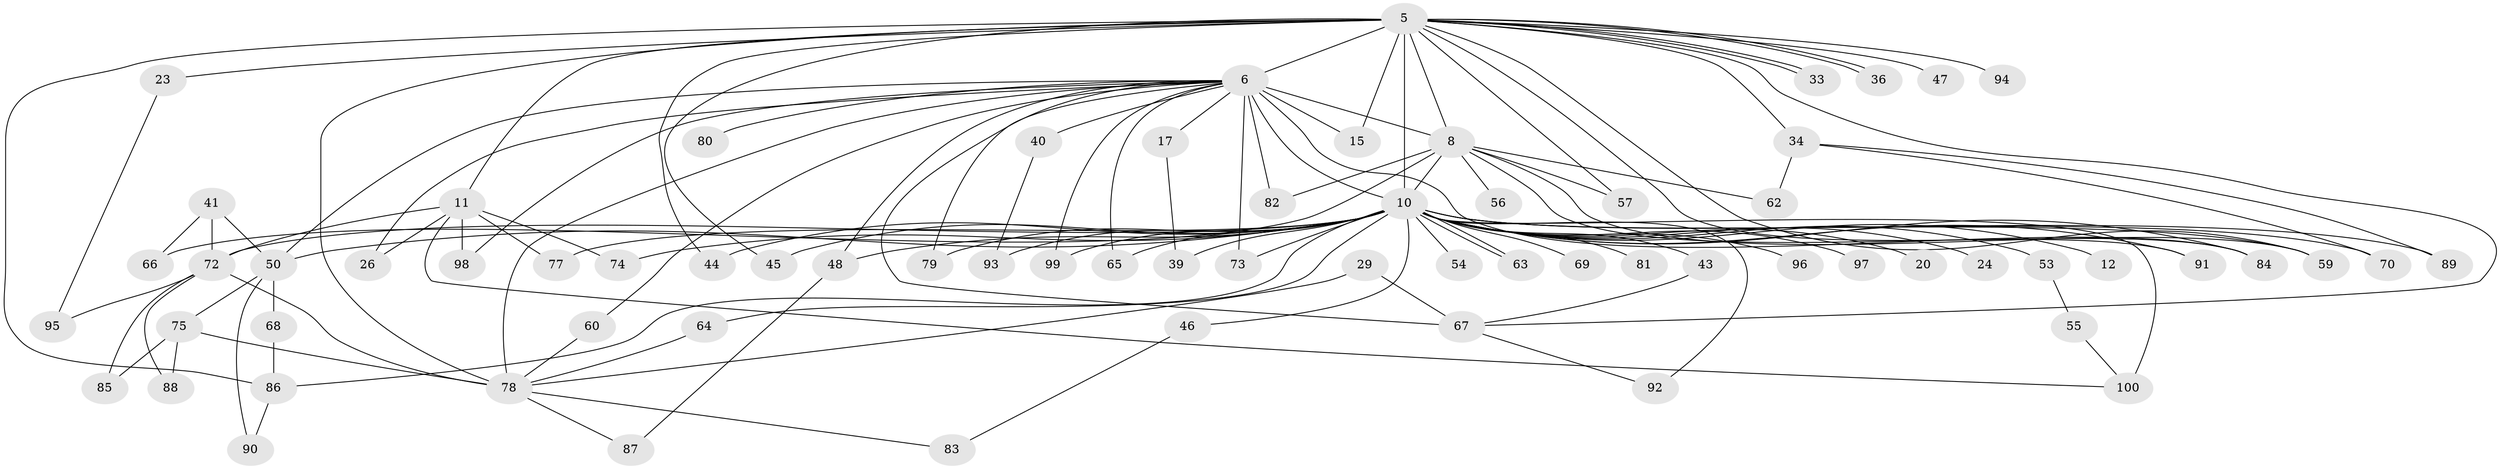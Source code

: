 // original degree distribution, {24: 0.01, 15: 0.01, 20: 0.01, 23: 0.02, 22: 0.01, 21: 0.01, 19: 0.01, 11: 0.01, 27: 0.01, 9: 0.01, 2: 0.59, 7: 0.01, 3: 0.19, 5: 0.04, 6: 0.02, 4: 0.03, 10: 0.01}
// Generated by graph-tools (version 1.1) at 2025/49/03/04/25 21:49:52]
// undirected, 70 vertices, 122 edges
graph export_dot {
graph [start="1"]
  node [color=gray90,style=filled];
  5 [super="+1"];
  6 [super="+3"];
  8 [super="+2"];
  10 [super="+4+9"];
  11;
  12;
  15;
  17;
  20;
  23;
  24;
  26;
  29;
  33;
  34;
  36;
  39;
  40;
  41;
  43;
  44;
  45;
  46;
  47;
  48 [super="+14"];
  50 [super="+35+32"];
  53;
  54;
  55;
  56;
  57 [super="+30"];
  59 [super="+37+42"];
  60;
  62;
  63;
  64;
  65;
  66;
  67 [super="+19"];
  68;
  69;
  70;
  72 [super="+71+38"];
  73;
  74 [super="+52"];
  75;
  77;
  78 [super="+28"];
  79;
  80;
  81 [super="+76"];
  82;
  83;
  84 [super="+58+51"];
  85;
  86 [super="+16"];
  87;
  88;
  89;
  90;
  91;
  92;
  93;
  94;
  95;
  96;
  97;
  98;
  99;
  100 [super="+21"];
  5 -- 6 [weight=4];
  5 -- 8 [weight=4];
  5 -- 10 [weight=8];
  5 -- 11 [weight=2];
  5 -- 33;
  5 -- 33;
  5 -- 36;
  5 -- 36;
  5 -- 44;
  5 -- 45;
  5 -- 47 [weight=2];
  5 -- 57 [weight=2];
  5 -- 78 [weight=3];
  5 -- 15;
  5 -- 23;
  5 -- 94;
  5 -- 34;
  5 -- 67;
  5 -- 84;
  5 -- 86;
  5 -- 59 [weight=2];
  6 -- 8 [weight=4];
  6 -- 10 [weight=8];
  6 -- 15;
  6 -- 17 [weight=2];
  6 -- 26;
  6 -- 40 [weight=2];
  6 -- 67 [weight=2];
  6 -- 73;
  6 -- 79;
  6 -- 80 [weight=2];
  6 -- 82;
  6 -- 98;
  6 -- 65;
  6 -- 99;
  6 -- 50 [weight=2];
  6 -- 60;
  6 -- 78;
  6 -- 84 [weight=2];
  6 -- 48;
  8 -- 10 [weight=8];
  8 -- 66;
  8 -- 91;
  8 -- 82;
  8 -- 56;
  8 -- 62;
  8 -- 57;
  8 -- 59;
  10 -- 20 [weight=2];
  10 -- 44;
  10 -- 53 [weight=2];
  10 -- 63;
  10 -- 63;
  10 -- 69 [weight=2];
  10 -- 70;
  10 -- 72 [weight=3];
  10 -- 74 [weight=2];
  10 -- 89;
  10 -- 97 [weight=2];
  10 -- 99;
  10 -- 100 [weight=2];
  10 -- 12 [weight=2];
  10 -- 77;
  10 -- 79;
  10 -- 84 [weight=3];
  10 -- 91;
  10 -- 93;
  10 -- 96 [weight=2];
  10 -- 39;
  10 -- 43;
  10 -- 46;
  10 -- 50 [weight=4];
  10 -- 64;
  10 -- 65;
  10 -- 73;
  10 -- 81 [weight=3];
  10 -- 86;
  10 -- 24;
  10 -- 92;
  10 -- 45;
  10 -- 48 [weight=2];
  10 -- 54 [weight=2];
  10 -- 59;
  11 -- 26;
  11 -- 77;
  11 -- 98;
  11 -- 74;
  11 -- 72 [weight=2];
  11 -- 100;
  17 -- 39;
  23 -- 95;
  29 -- 67;
  29 -- 78;
  34 -- 62;
  34 -- 70;
  34 -- 89;
  40 -- 93;
  41 -- 66;
  41 -- 72;
  41 -- 50;
  43 -- 67;
  46 -- 83;
  48 -- 87;
  50 -- 68;
  50 -- 90;
  50 -- 75;
  53 -- 55;
  55 -- 100;
  60 -- 78;
  64 -- 78;
  67 -- 92;
  68 -- 86;
  72 -- 85;
  72 -- 88;
  72 -- 95;
  72 -- 78;
  75 -- 85;
  75 -- 88;
  75 -- 78;
  78 -- 83;
  78 -- 87;
  86 -- 90;
}
